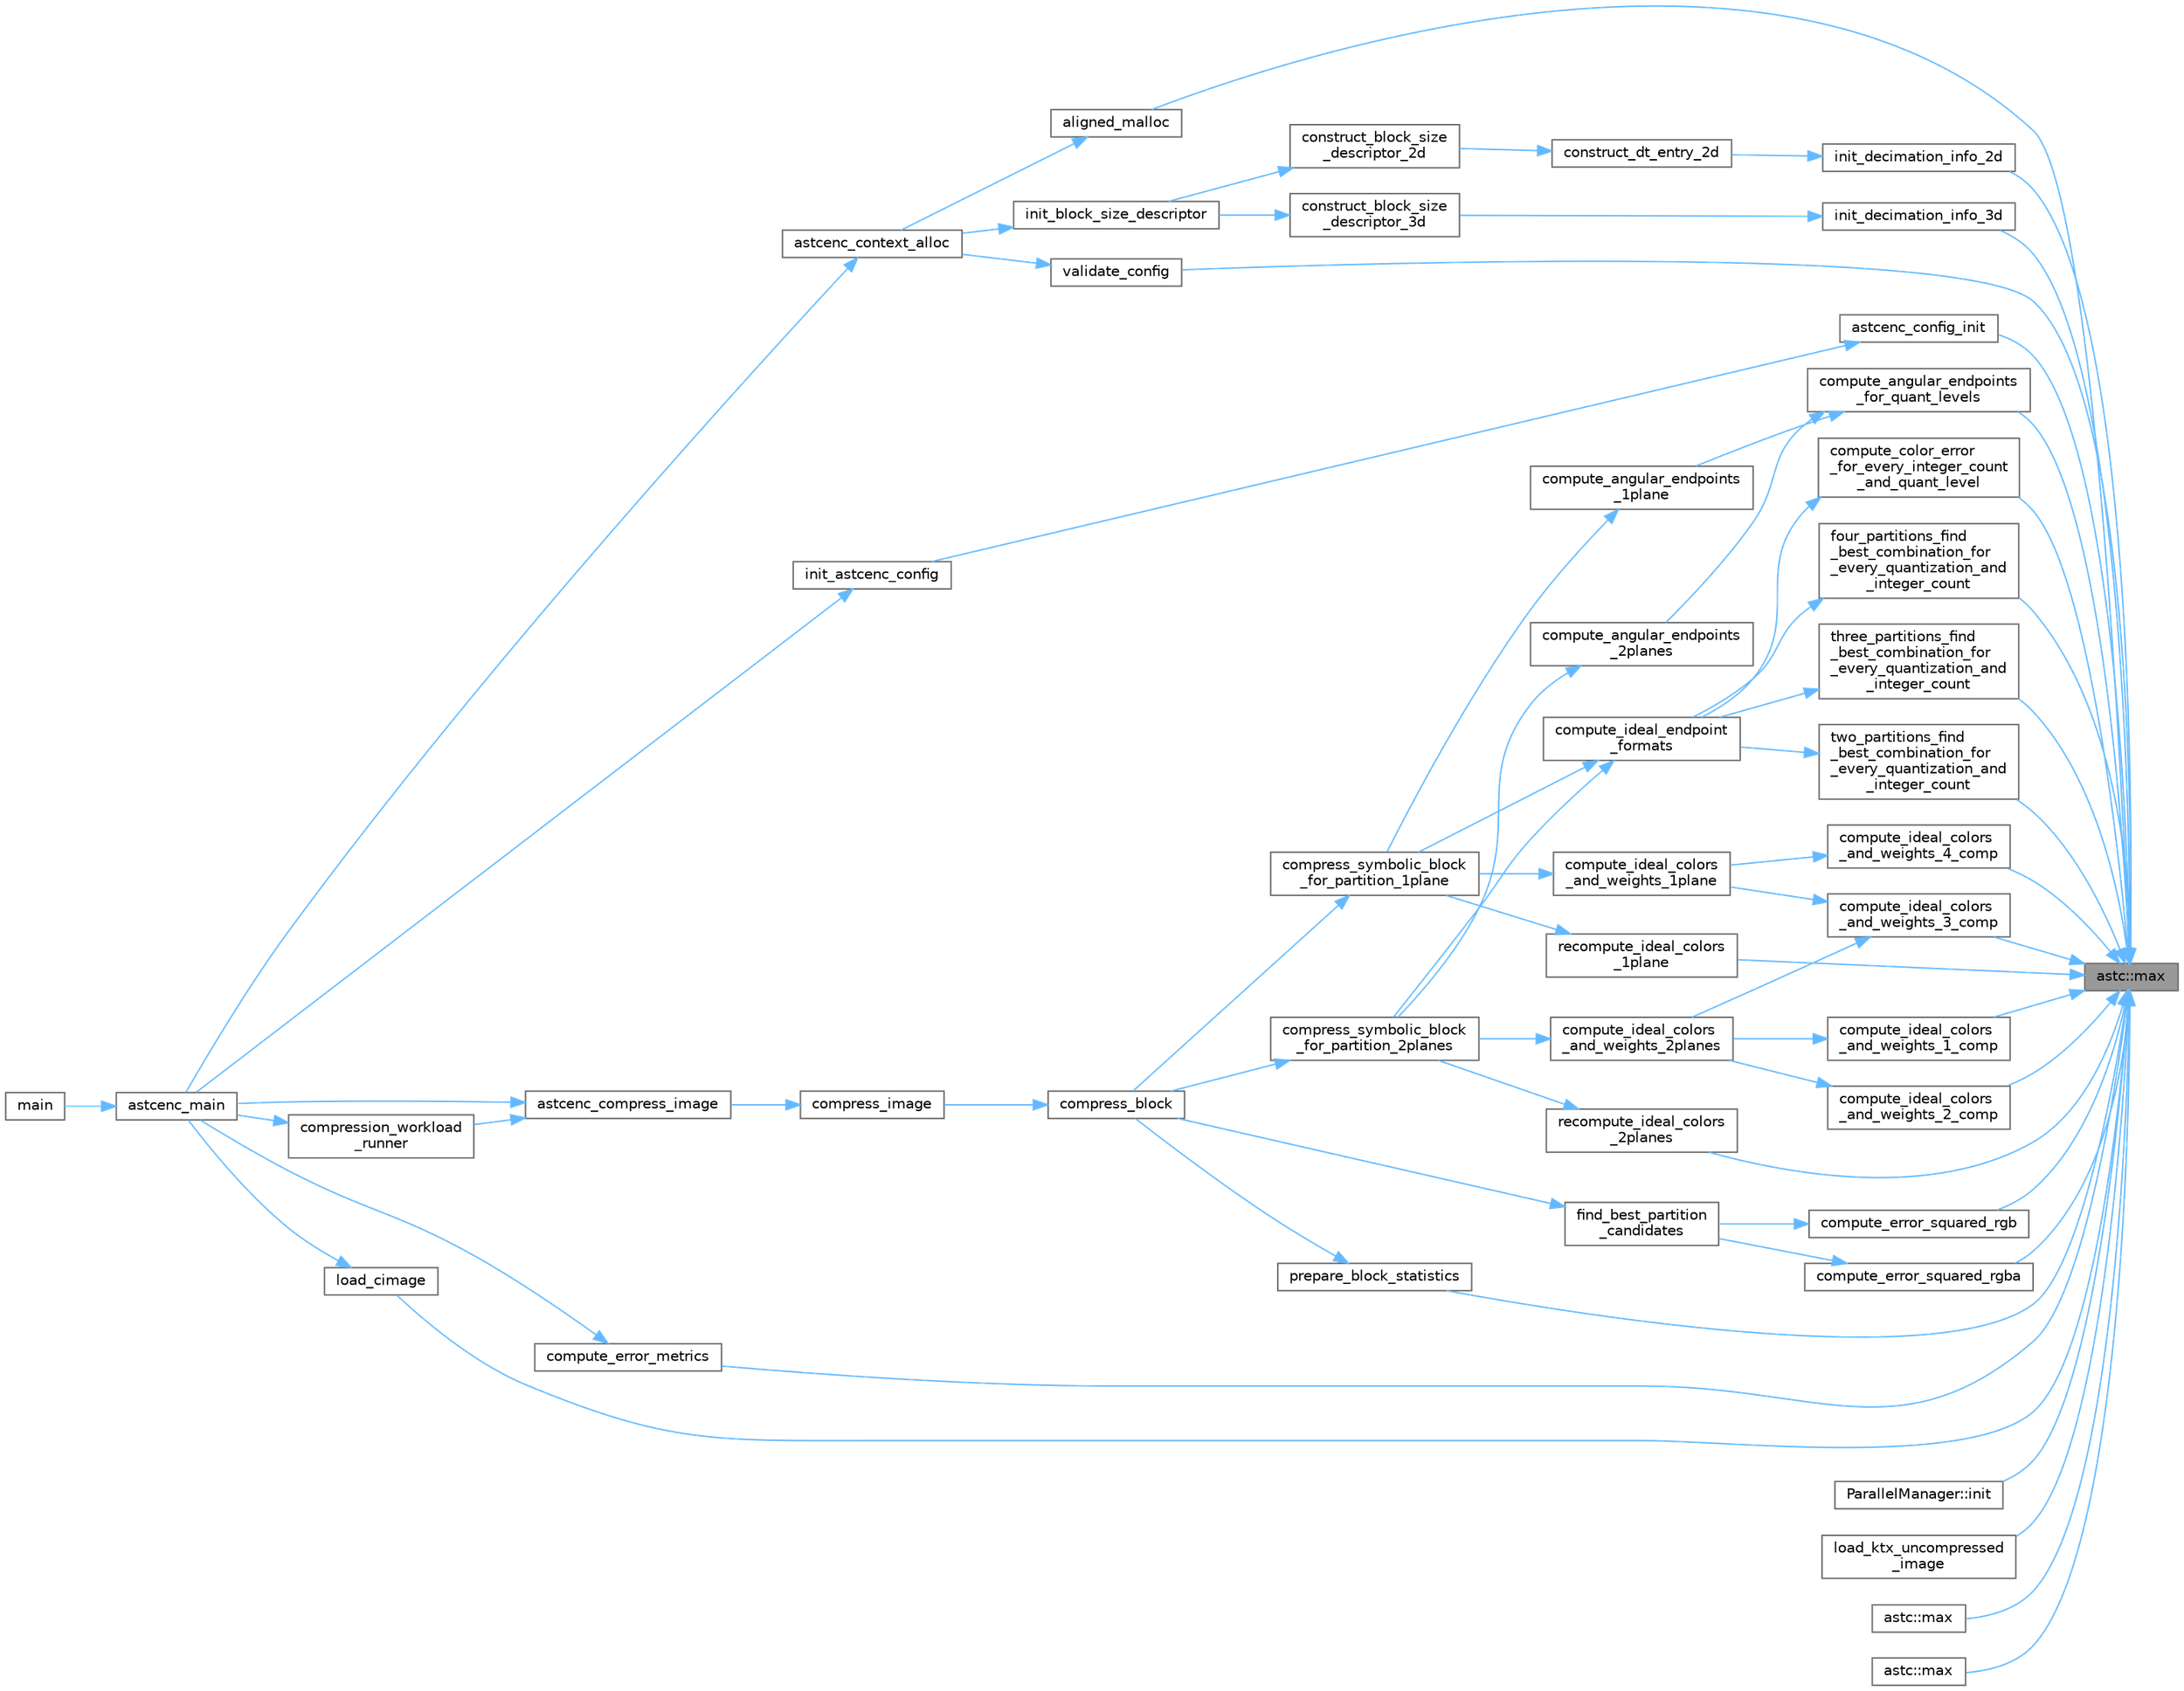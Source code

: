 digraph "astc::max"
{
 // LATEX_PDF_SIZE
  bgcolor="transparent";
  edge [fontname=Helvetica,fontsize=10,labelfontname=Helvetica,labelfontsize=10];
  node [fontname=Helvetica,fontsize=10,shape=box,height=0.2,width=0.4];
  rankdir="RL";
  Node1 [id="Node000001",label="astc::max",height=0.2,width=0.4,color="gray40", fillcolor="grey60", style="filled", fontcolor="black",tooltip="Return the maximum of two values."];
  Node1 -> Node2 [id="edge70_Node000001_Node000002",dir="back",color="steelblue1",style="solid",tooltip=" "];
  Node2 [id="Node000002",label="aligned_malloc",height=0.2,width=0.4,color="grey40", fillcolor="white", style="filled",URL="$astcenc__internal_8h.html#a319cc507e110bedc1da79eeb325cb64c",tooltip="Allocate an aligned memory buffer."];
  Node2 -> Node3 [id="edge71_Node000002_Node000003",dir="back",color="steelblue1",style="solid",tooltip=" "];
  Node3 [id="Node000003",label="astcenc_context_alloc",height=0.2,width=0.4,color="grey40", fillcolor="white", style="filled",URL="$astcenc__entry_8cpp.html#a823234313a697f5b4cdbd2cd6caaef4a",tooltip="Allocate a new codec context based on a config."];
  Node3 -> Node4 [id="edge72_Node000003_Node000004",dir="back",color="steelblue1",style="solid",tooltip=" "];
  Node4 [id="Node000004",label="astcenc_main",height=0.2,width=0.4,color="grey40", fillcolor="white", style="filled",URL="$astcenccli__toplevel_8cpp.html#a073d18880f24fd648661b01d2e20340e",tooltip="Application entry point."];
  Node4 -> Node5 [id="edge73_Node000004_Node000005",dir="back",color="steelblue1",style="solid",tooltip=" "];
  Node5 [id="Node000005",label="main",height=0.2,width=0.4,color="grey40", fillcolor="white", style="filled",URL="$astcenccli__entry_8cpp.html#a3c04138a5bfe5d72780bb7e82a18e627",tooltip=" "];
  Node1 -> Node6 [id="edge74_Node000001_Node000006",dir="back",color="steelblue1",style="solid",tooltip=" "];
  Node6 [id="Node000006",label="astcenc_config_init",height=0.2,width=0.4,color="grey40", fillcolor="white", style="filled",URL="$astcenc__entry_8cpp.html#a061172f7c266a9f5a3270e0b76a65433",tooltip=" "];
  Node6 -> Node7 [id="edge75_Node000006_Node000007",dir="back",color="steelblue1",style="solid",tooltip=" "];
  Node7 [id="Node000007",label="init_astcenc_config",height=0.2,width=0.4,color="grey40", fillcolor="white", style="filled",URL="$astcenccli__toplevel_8cpp.html#aaf7c065e8caf5efb3235ae521742312a",tooltip="Initialize the astcenc_config"];
  Node7 -> Node4 [id="edge76_Node000007_Node000004",dir="back",color="steelblue1",style="solid",tooltip=" "];
  Node1 -> Node8 [id="edge77_Node000001_Node000008",dir="back",color="steelblue1",style="solid",tooltip=" "];
  Node8 [id="Node000008",label="compute_angular_endpoints\l_for_quant_levels",height=0.2,width=0.4,color="grey40", fillcolor="white", style="filled",URL="$astcenc__weight__align_8cpp.html#a52f057b7da5fc35adac361b3696ac963",tooltip="The main function for the angular algorithm."];
  Node8 -> Node9 [id="edge78_Node000008_Node000009",dir="back",color="steelblue1",style="solid",tooltip=" "];
  Node9 [id="Node000009",label="compute_angular_endpoints\l_1plane",height=0.2,width=0.4,color="grey40", fillcolor="white", style="filled",URL="$astcenc__weight__align_8cpp.html#af1b151d02c3af92eb002dc7172111233",tooltip="Compute the angular endpoints for one plane for each block mode."];
  Node9 -> Node10 [id="edge79_Node000009_Node000010",dir="back",color="steelblue1",style="solid",tooltip=" "];
  Node10 [id="Node000010",label="compress_symbolic_block\l_for_partition_1plane",height=0.2,width=0.4,color="grey40", fillcolor="white", style="filled",URL="$astcenc__compress__symbolic_8cpp.html#af5f518a15600c71922e69267dea2db99",tooltip="Compress a block using a chosen partitioning and 1 plane of weights."];
  Node10 -> Node11 [id="edge80_Node000010_Node000011",dir="back",color="steelblue1",style="solid",tooltip=" "];
  Node11 [id="Node000011",label="compress_block",height=0.2,width=0.4,color="grey40", fillcolor="white", style="filled",URL="$astcenc__compress__symbolic_8cpp.html#a579b9a2ceeecda2fb3abe63b8311df1c",tooltip="Compress an image block into a physical block."];
  Node11 -> Node12 [id="edge81_Node000011_Node000012",dir="back",color="steelblue1",style="solid",tooltip=" "];
  Node12 [id="Node000012",label="compress_image",height=0.2,width=0.4,color="grey40", fillcolor="white", style="filled",URL="$astcenc__entry_8cpp.html#acbecfd32ce013d567cac16a877c20f42",tooltip="Compress an image, after any preflight has completed."];
  Node12 -> Node13 [id="edge82_Node000012_Node000013",dir="back",color="steelblue1",style="solid",tooltip=" "];
  Node13 [id="Node000013",label="astcenc_compress_image",height=0.2,width=0.4,color="grey40", fillcolor="white", style="filled",URL="$astcenc__entry_8cpp.html#ad762aa055eed75156c99309158a40e90",tooltip="Compress an image."];
  Node13 -> Node4 [id="edge83_Node000013_Node000004",dir="back",color="steelblue1",style="solid",tooltip=" "];
  Node13 -> Node14 [id="edge84_Node000013_Node000014",dir="back",color="steelblue1",style="solid",tooltip=" "];
  Node14 [id="Node000014",label="compression_workload\l_runner",height=0.2,width=0.4,color="grey40", fillcolor="white", style="filled",URL="$astcenccli__toplevel_8cpp.html#a57bafe66bbd689a53aad2d190fe7a3fa",tooltip="Runner callback function for a compression worker thread."];
  Node14 -> Node4 [id="edge85_Node000014_Node000004",dir="back",color="steelblue1",style="solid",tooltip=" "];
  Node8 -> Node15 [id="edge86_Node000008_Node000015",dir="back",color="steelblue1",style="solid",tooltip=" "];
  Node15 [id="Node000015",label="compute_angular_endpoints\l_2planes",height=0.2,width=0.4,color="grey40", fillcolor="white", style="filled",URL="$astcenc__weight__align_8cpp.html#a571d7379fd52446338ef4fa7e700cb42",tooltip="Compute the angular endpoints for two planes for each block mode."];
  Node15 -> Node16 [id="edge87_Node000015_Node000016",dir="back",color="steelblue1",style="solid",tooltip=" "];
  Node16 [id="Node000016",label="compress_symbolic_block\l_for_partition_2planes",height=0.2,width=0.4,color="grey40", fillcolor="white", style="filled",URL="$astcenc__compress__symbolic_8cpp.html#af11a976c8ea386db054bef472ce0667c",tooltip="Compress a block using a chosen partitioning and 2 planes of weights."];
  Node16 -> Node11 [id="edge88_Node000016_Node000011",dir="back",color="steelblue1",style="solid",tooltip=" "];
  Node1 -> Node17 [id="edge89_Node000001_Node000017",dir="back",color="steelblue1",style="solid",tooltip=" "];
  Node17 [id="Node000017",label="compute_color_error\l_for_every_integer_count\l_and_quant_level",height=0.2,width=0.4,color="grey40", fillcolor="white", style="filled",URL="$astcenc__pick__best__endpoint__format_8cpp.html#a163a7d0cf020b6f86049745807912ec1",tooltip="For a given partition compute the error for every endpoint integer count and quant level."];
  Node17 -> Node18 [id="edge90_Node000017_Node000018",dir="back",color="steelblue1",style="solid",tooltip=" "];
  Node18 [id="Node000018",label="compute_ideal_endpoint\l_formats",height=0.2,width=0.4,color="grey40", fillcolor="white", style="filled",URL="$astcenc__pick__best__endpoint__format_8cpp.html#a81c7b68e8c7b82a5ff718f21bd4f3c35",tooltip="Identify, for each mode, which set of color endpoint produces the best result."];
  Node18 -> Node10 [id="edge91_Node000018_Node000010",dir="back",color="steelblue1",style="solid",tooltip=" "];
  Node18 -> Node16 [id="edge92_Node000018_Node000016",dir="back",color="steelblue1",style="solid",tooltip=" "];
  Node1 -> Node19 [id="edge93_Node000001_Node000019",dir="back",color="steelblue1",style="solid",tooltip=" "];
  Node19 [id="Node000019",label="compute_error_metrics",height=0.2,width=0.4,color="grey40", fillcolor="white", style="filled",URL="$astcenccli__error__metrics_8cpp.html#a478be461420681d7c83aa89569ea92c4",tooltip="Compute error metrics comparing two images."];
  Node19 -> Node4 [id="edge94_Node000019_Node000004",dir="back",color="steelblue1",style="solid",tooltip=" "];
  Node1 -> Node20 [id="edge95_Node000001_Node000020",dir="back",color="steelblue1",style="solid",tooltip=" "];
  Node20 [id="Node000020",label="compute_error_squared_rgb",height=0.2,width=0.4,color="grey40", fillcolor="white", style="filled",URL="$astcenc__averages__and__directions_8cpp.html#ac4a96475fb0074ef3fd0f08ea66de75e",tooltip="Compute the RGB error for uncorrelated and same chroma projections."];
  Node20 -> Node21 [id="edge96_Node000020_Node000021",dir="back",color="steelblue1",style="solid",tooltip=" "];
  Node21 [id="Node000021",label="find_best_partition\l_candidates",height=0.2,width=0.4,color="grey40", fillcolor="white", style="filled",URL="$astcenc__find__best__partitioning_8cpp.html#a7577b3047a3f9f0fe44fd579f5450630",tooltip="Find the best set of partitions to trial for a given block."];
  Node21 -> Node11 [id="edge97_Node000021_Node000011",dir="back",color="steelblue1",style="solid",tooltip=" "];
  Node1 -> Node22 [id="edge98_Node000001_Node000022",dir="back",color="steelblue1",style="solid",tooltip=" "];
  Node22 [id="Node000022",label="compute_error_squared_rgba",height=0.2,width=0.4,color="grey40", fillcolor="white", style="filled",URL="$astcenc__averages__and__directions_8cpp.html#a2dec702033b002eaf4090eb47ce4ad21",tooltip="Compute the RGBA error for uncorrelated and same chroma projections."];
  Node22 -> Node21 [id="edge99_Node000022_Node000021",dir="back",color="steelblue1",style="solid",tooltip=" "];
  Node1 -> Node23 [id="edge100_Node000001_Node000023",dir="back",color="steelblue1",style="solid",tooltip=" "];
  Node23 [id="Node000023",label="compute_ideal_colors\l_and_weights_1_comp",height=0.2,width=0.4,color="grey40", fillcolor="white", style="filled",URL="$astcenc__ideal__endpoints__and__weights_8cpp.html#a3e9812129972c73914841ecc0f6a7e71",tooltip="Compute the ideal endpoints and weights for 1 color component."];
  Node23 -> Node24 [id="edge101_Node000023_Node000024",dir="back",color="steelblue1",style="solid",tooltip=" "];
  Node24 [id="Node000024",label="compute_ideal_colors\l_and_weights_2planes",height=0.2,width=0.4,color="grey40", fillcolor="white", style="filled",URL="$astcenc__ideal__endpoints__and__weights_8cpp.html#a52d3985007cfc83025661e0347bc00cc",tooltip="Compute ideal endpoint colors and weights for 2 planes of weights."];
  Node24 -> Node16 [id="edge102_Node000024_Node000016",dir="back",color="steelblue1",style="solid",tooltip=" "];
  Node1 -> Node25 [id="edge103_Node000001_Node000025",dir="back",color="steelblue1",style="solid",tooltip=" "];
  Node25 [id="Node000025",label="compute_ideal_colors\l_and_weights_2_comp",height=0.2,width=0.4,color="grey40", fillcolor="white", style="filled",URL="$astcenc__ideal__endpoints__and__weights_8cpp.html#ad96c399a873ddd142d4779b6aeb74b87",tooltip="Compute the ideal endpoints and weights for 2 color components."];
  Node25 -> Node24 [id="edge104_Node000025_Node000024",dir="back",color="steelblue1",style="solid",tooltip=" "];
  Node1 -> Node26 [id="edge105_Node000001_Node000026",dir="back",color="steelblue1",style="solid",tooltip=" "];
  Node26 [id="Node000026",label="compute_ideal_colors\l_and_weights_3_comp",height=0.2,width=0.4,color="grey40", fillcolor="white", style="filled",URL="$astcenc__ideal__endpoints__and__weights_8cpp.html#a7ec20ff2556f6357cc0754c13e841262",tooltip="Compute the ideal endpoints and weights for 3 color components."];
  Node26 -> Node27 [id="edge106_Node000026_Node000027",dir="back",color="steelblue1",style="solid",tooltip=" "];
  Node27 [id="Node000027",label="compute_ideal_colors\l_and_weights_1plane",height=0.2,width=0.4,color="grey40", fillcolor="white", style="filled",URL="$astcenc__ideal__endpoints__and__weights_8cpp.html#afa8cab65d4b6f0cbece52eec38aed523",tooltip="Compute ideal endpoint colors and weights for 1 plane of weights."];
  Node27 -> Node10 [id="edge107_Node000027_Node000010",dir="back",color="steelblue1",style="solid",tooltip=" "];
  Node26 -> Node24 [id="edge108_Node000026_Node000024",dir="back",color="steelblue1",style="solid",tooltip=" "];
  Node1 -> Node28 [id="edge109_Node000001_Node000028",dir="back",color="steelblue1",style="solid",tooltip=" "];
  Node28 [id="Node000028",label="compute_ideal_colors\l_and_weights_4_comp",height=0.2,width=0.4,color="grey40", fillcolor="white", style="filled",URL="$astcenc__ideal__endpoints__and__weights_8cpp.html#a08aebec57ada3441207dce6a7a02797e",tooltip="Compute the ideal endpoints and weights for 4 color components."];
  Node28 -> Node27 [id="edge110_Node000028_Node000027",dir="back",color="steelblue1",style="solid",tooltip=" "];
  Node1 -> Node29 [id="edge111_Node000001_Node000029",dir="back",color="steelblue1",style="solid",tooltip=" "];
  Node29 [id="Node000029",label="four_partitions_find\l_best_combination_for\l_every_quantization_and\l_integer_count",height=0.2,width=0.4,color="grey40", fillcolor="white", style="filled",URL="$astcenc__pick__best__endpoint__format_8cpp.html#a806d3ce88e28226224c6b929b69f2fda",tooltip="For 4 partitions compute the best format combinations for every pair of quant mode and integer count."];
  Node29 -> Node18 [id="edge112_Node000029_Node000018",dir="back",color="steelblue1",style="solid",tooltip=" "];
  Node1 -> Node30 [id="edge113_Node000001_Node000030",dir="back",color="steelblue1",style="solid",tooltip=" "];
  Node30 [id="Node000030",label="ParallelManager::init",height=0.2,width=0.4,color="grey40", fillcolor="white", style="filled",URL="$class_parallel_manager.html#a262e4af2afe0b0e458cde249d653c213",tooltip="Trigger the pipeline stage init step."];
  Node1 -> Node31 [id="edge114_Node000001_Node000031",dir="back",color="steelblue1",style="solid",tooltip=" "];
  Node31 [id="Node000031",label="init_decimation_info_2d",height=0.2,width=0.4,color="grey40", fillcolor="white", style="filled",URL="$astcenc__block__sizes_8cpp.html#ad8405c6d5685c364a91ff3ae3c5c4057",tooltip="Create a 2D decimation entry for a block-size and weight-decimation pair."];
  Node31 -> Node32 [id="edge115_Node000031_Node000032",dir="back",color="steelblue1",style="solid",tooltip=" "];
  Node32 [id="Node000032",label="construct_dt_entry_2d",height=0.2,width=0.4,color="grey40", fillcolor="white", style="filled",URL="$astcenc__block__sizes_8cpp.html#aa894007bf90b5ec41a26d1c391ace949",tooltip="Allocate a single 2D decimation table entry."];
  Node32 -> Node33 [id="edge116_Node000032_Node000033",dir="back",color="steelblue1",style="solid",tooltip=" "];
  Node33 [id="Node000033",label="construct_block_size\l_descriptor_2d",height=0.2,width=0.4,color="grey40", fillcolor="white", style="filled",URL="$astcenc__block__sizes_8cpp.html#ae2e6657689fff66c3d8729b63d6ae7c5",tooltip="Allocate block modes and decimation tables for a single 2D block size."];
  Node33 -> Node34 [id="edge117_Node000033_Node000034",dir="back",color="steelblue1",style="solid",tooltip=" "];
  Node34 [id="Node000034",label="init_block_size_descriptor",height=0.2,width=0.4,color="grey40", fillcolor="white", style="filled",URL="$astcenc__block__sizes_8cpp.html#a5c46863585cc583c3deb49323dfb73d8",tooltip="Populate the block size descriptor for the target block size."];
  Node34 -> Node3 [id="edge118_Node000034_Node000003",dir="back",color="steelblue1",style="solid",tooltip=" "];
  Node1 -> Node35 [id="edge119_Node000001_Node000035",dir="back",color="steelblue1",style="solid",tooltip=" "];
  Node35 [id="Node000035",label="init_decimation_info_3d",height=0.2,width=0.4,color="grey40", fillcolor="white", style="filled",URL="$astcenc__block__sizes_8cpp.html#a2baafb8e792da4735cef4849633739ac",tooltip="Create a 3D decimation entry for a block-size and weight-decimation pair."];
  Node35 -> Node36 [id="edge120_Node000035_Node000036",dir="back",color="steelblue1",style="solid",tooltip=" "];
  Node36 [id="Node000036",label="construct_block_size\l_descriptor_3d",height=0.2,width=0.4,color="grey40", fillcolor="white", style="filled",URL="$astcenc__block__sizes_8cpp.html#a3fde919cf8b9a7f9db851cfff6a7a87c",tooltip="Allocate block modes and decimation tables for a single 3D block size."];
  Node36 -> Node34 [id="edge121_Node000036_Node000034",dir="back",color="steelblue1",style="solid",tooltip=" "];
  Node1 -> Node37 [id="edge122_Node000001_Node000037",dir="back",color="steelblue1",style="solid",tooltip=" "];
  Node37 [id="Node000037",label="load_cimage",height=0.2,width=0.4,color="grey40", fillcolor="white", style="filled",URL="$astcenccli__image__load__store_8cpp.html#a6ef0eed7ff787726c2e16ab96196ed8b",tooltip="Load a compressed .astc image."];
  Node37 -> Node4 [id="edge123_Node000037_Node000004",dir="back",color="steelblue1",style="solid",tooltip=" "];
  Node1 -> Node38 [id="edge124_Node000001_Node000038",dir="back",color="steelblue1",style="solid",tooltip=" "];
  Node38 [id="Node000038",label="load_ktx_uncompressed\l_image",height=0.2,width=0.4,color="grey40", fillcolor="white", style="filled",URL="$astcenccli__image__load__store_8cpp.html#ab345ab5e0d81313cee65f2bbd60fe33c",tooltip="Load an uncompressed KTX image using the local custom loader."];
  Node1 -> Node39 [id="edge125_Node000001_Node000039",dir="back",color="steelblue1",style="solid",tooltip=" "];
  Node39 [id="Node000039",label="astc::max",height=0.2,width=0.4,color="grey40", fillcolor="white", style="filled",URL="$namespaceastc.html#a91d7d57ac86f32500b30ac52961ad4ff",tooltip="Return the maximum of three values."];
  Node1 -> Node40 [id="edge126_Node000001_Node000040",dir="back",color="steelblue1",style="solid",tooltip=" "];
  Node40 [id="Node000040",label="astc::max",height=0.2,width=0.4,color="grey40", fillcolor="white", style="filled",URL="$namespaceastc.html#a4462fcc378f7e27e2464501812d9d0fd",tooltip="Return the maximum of four values."];
  Node1 -> Node41 [id="edge127_Node000001_Node000041",dir="back",color="steelblue1",style="solid",tooltip=" "];
  Node41 [id="Node000041",label="prepare_block_statistics",height=0.2,width=0.4,color="grey40", fillcolor="white", style="filled",URL="$astcenc__compress__symbolic_8cpp.html#a6ac5bc5977155d0c8433492cd1985ce6",tooltip="Determine the lowest cross-channel correlation factor."];
  Node41 -> Node11 [id="edge128_Node000041_Node000011",dir="back",color="steelblue1",style="solid",tooltip=" "];
  Node1 -> Node42 [id="edge129_Node000001_Node000042",dir="back",color="steelblue1",style="solid",tooltip=" "];
  Node42 [id="Node000042",label="recompute_ideal_colors\l_1plane",height=0.2,width=0.4,color="grey40", fillcolor="white", style="filled",URL="$astcenc__ideal__endpoints__and__weights_8cpp.html#a02bcad94240678ee727ccf2f0fbfb5d3",tooltip="For a given 1 plane weight set recompute the endpoint colors."];
  Node42 -> Node10 [id="edge130_Node000042_Node000010",dir="back",color="steelblue1",style="solid",tooltip=" "];
  Node1 -> Node43 [id="edge131_Node000001_Node000043",dir="back",color="steelblue1",style="solid",tooltip=" "];
  Node43 [id="Node000043",label="recompute_ideal_colors\l_2planes",height=0.2,width=0.4,color="grey40", fillcolor="white", style="filled",URL="$astcenc__ideal__endpoints__and__weights_8cpp.html#afb3c455470bef24f48d7815bb78bb569",tooltip="For a given 2 plane weight set recompute the endpoint colors."];
  Node43 -> Node16 [id="edge132_Node000043_Node000016",dir="back",color="steelblue1",style="solid",tooltip=" "];
  Node1 -> Node44 [id="edge133_Node000001_Node000044",dir="back",color="steelblue1",style="solid",tooltip=" "];
  Node44 [id="Node000044",label="three_partitions_find\l_best_combination_for\l_every_quantization_and\l_integer_count",height=0.2,width=0.4,color="grey40", fillcolor="white", style="filled",URL="$astcenc__pick__best__endpoint__format_8cpp.html#ab08ff5ed53a05a876dc8e90c05aeef72",tooltip="For 3 partitions compute the best format combinations for every pair of quant mode and integer count."];
  Node44 -> Node18 [id="edge134_Node000044_Node000018",dir="back",color="steelblue1",style="solid",tooltip=" "];
  Node1 -> Node45 [id="edge135_Node000001_Node000045",dir="back",color="steelblue1",style="solid",tooltip=" "];
  Node45 [id="Node000045",label="two_partitions_find\l_best_combination_for\l_every_quantization_and\l_integer_count",height=0.2,width=0.4,color="grey40", fillcolor="white", style="filled",URL="$astcenc__pick__best__endpoint__format_8cpp.html#ac317754d4bbd795d6f29b331883e8eb3",tooltip="For 2 partitions compute the best format combinations for every pair of quant mode and integer count."];
  Node45 -> Node18 [id="edge136_Node000045_Node000018",dir="back",color="steelblue1",style="solid",tooltip=" "];
  Node1 -> Node46 [id="edge137_Node000001_Node000046",dir="back",color="steelblue1",style="solid",tooltip=" "];
  Node46 [id="Node000046",label="validate_config",height=0.2,width=0.4,color="grey40", fillcolor="white", style="filled",URL="$astcenc__entry_8cpp.html#a58d9fd22e35089649b73eed6af336aeb",tooltip=" "];
  Node46 -> Node3 [id="edge138_Node000046_Node000003",dir="back",color="steelblue1",style="solid",tooltip=" "];
}
